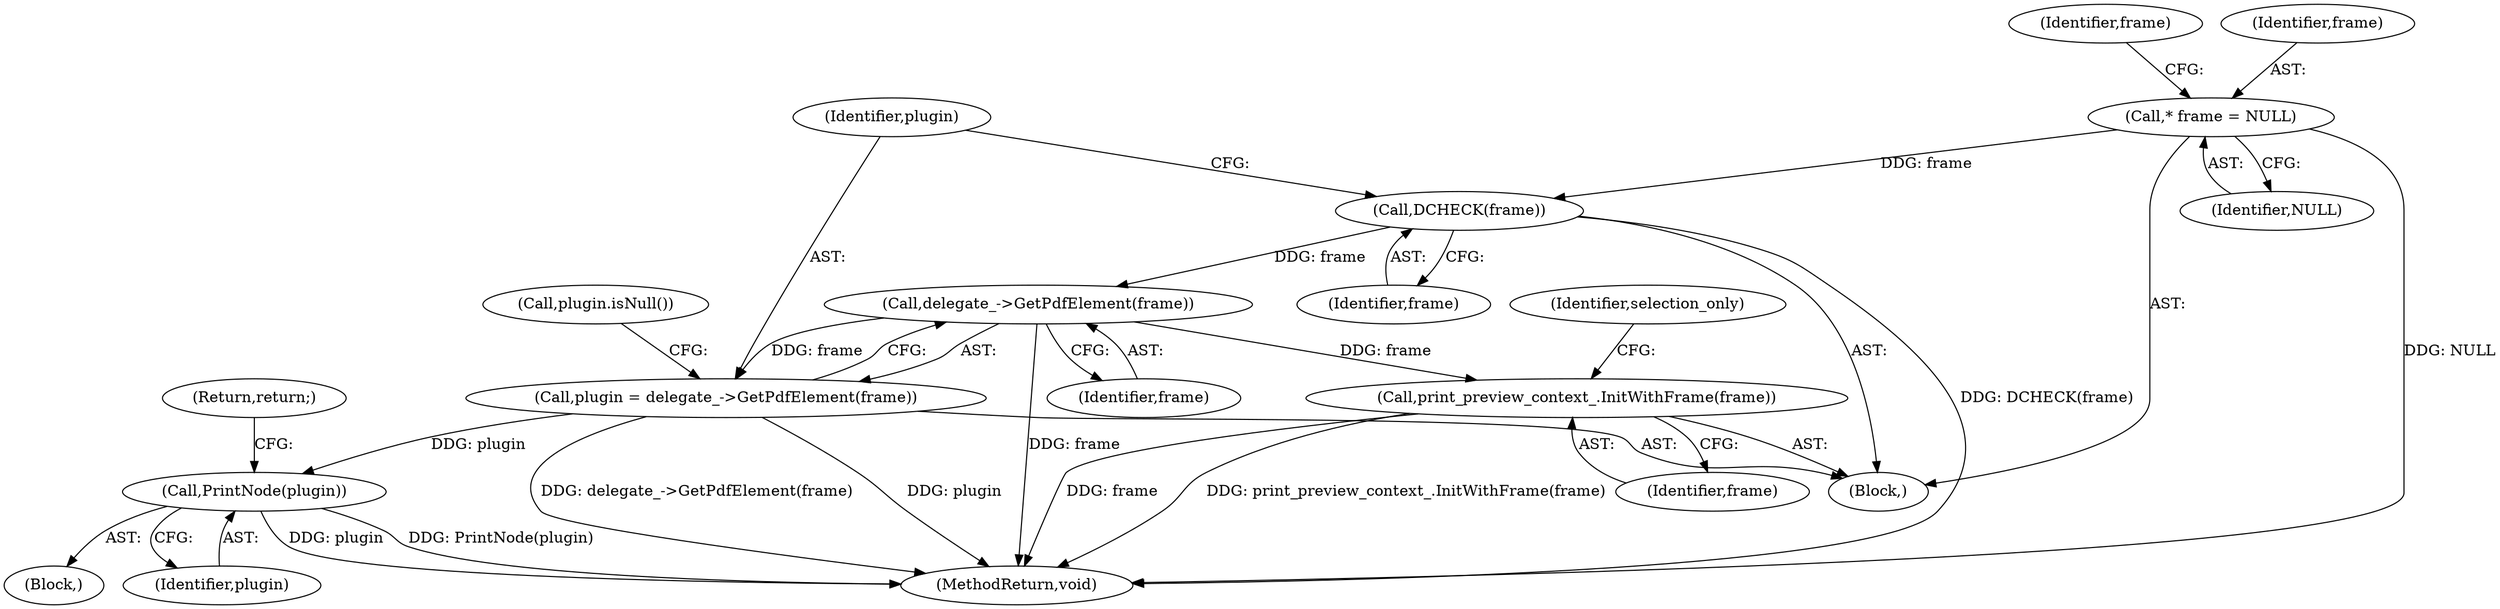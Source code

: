 digraph "0_Chrome_8fa5a358cb32085b51daf92df8fd4a79b3931f81@pointer" {
"1000107" [label="(Call,* frame = NULL)"];
"1000113" [label="(Call,DCHECK(frame))"];
"1000118" [label="(Call,delegate_->GetPdfElement(frame))"];
"1000116" [label="(Call,plugin = delegate_->GetPdfElement(frame))"];
"1000124" [label="(Call,PrintNode(plugin))"];
"1000127" [label="(Call,print_preview_context_.InitWithFrame(frame))"];
"1000124" [label="(Call,PrintNode(plugin))"];
"1000131" [label="(Identifier,selection_only)"];
"1000134" [label="(MethodReturn,void)"];
"1000114" [label="(Identifier,frame)"];
"1000107" [label="(Call,* frame = NULL)"];
"1000109" [label="(Identifier,NULL)"];
"1000117" [label="(Identifier,plugin)"];
"1000127" [label="(Call,print_preview_context_.InitWithFrame(frame))"];
"1000125" [label="(Identifier,plugin)"];
"1000112" [label="(Identifier,frame)"];
"1000126" [label="(Return,return;)"];
"1000113" [label="(Call,DCHECK(frame))"];
"1000128" [label="(Identifier,frame)"];
"1000122" [label="(Call,plugin.isNull())"];
"1000102" [label="(Block,)"];
"1000118" [label="(Call,delegate_->GetPdfElement(frame))"];
"1000119" [label="(Identifier,frame)"];
"1000108" [label="(Identifier,frame)"];
"1000116" [label="(Call,plugin = delegate_->GetPdfElement(frame))"];
"1000123" [label="(Block,)"];
"1000107" -> "1000102"  [label="AST: "];
"1000107" -> "1000109"  [label="CFG: "];
"1000108" -> "1000107"  [label="AST: "];
"1000109" -> "1000107"  [label="AST: "];
"1000112" -> "1000107"  [label="CFG: "];
"1000107" -> "1000134"  [label="DDG: NULL"];
"1000107" -> "1000113"  [label="DDG: frame"];
"1000113" -> "1000102"  [label="AST: "];
"1000113" -> "1000114"  [label="CFG: "];
"1000114" -> "1000113"  [label="AST: "];
"1000117" -> "1000113"  [label="CFG: "];
"1000113" -> "1000134"  [label="DDG: DCHECK(frame)"];
"1000113" -> "1000118"  [label="DDG: frame"];
"1000118" -> "1000116"  [label="AST: "];
"1000118" -> "1000119"  [label="CFG: "];
"1000119" -> "1000118"  [label="AST: "];
"1000116" -> "1000118"  [label="CFG: "];
"1000118" -> "1000134"  [label="DDG: frame"];
"1000118" -> "1000116"  [label="DDG: frame"];
"1000118" -> "1000127"  [label="DDG: frame"];
"1000116" -> "1000102"  [label="AST: "];
"1000117" -> "1000116"  [label="AST: "];
"1000122" -> "1000116"  [label="CFG: "];
"1000116" -> "1000134"  [label="DDG: plugin"];
"1000116" -> "1000134"  [label="DDG: delegate_->GetPdfElement(frame)"];
"1000116" -> "1000124"  [label="DDG: plugin"];
"1000124" -> "1000123"  [label="AST: "];
"1000124" -> "1000125"  [label="CFG: "];
"1000125" -> "1000124"  [label="AST: "];
"1000126" -> "1000124"  [label="CFG: "];
"1000124" -> "1000134"  [label="DDG: plugin"];
"1000124" -> "1000134"  [label="DDG: PrintNode(plugin)"];
"1000127" -> "1000102"  [label="AST: "];
"1000127" -> "1000128"  [label="CFG: "];
"1000128" -> "1000127"  [label="AST: "];
"1000131" -> "1000127"  [label="CFG: "];
"1000127" -> "1000134"  [label="DDG: print_preview_context_.InitWithFrame(frame)"];
"1000127" -> "1000134"  [label="DDG: frame"];
}
